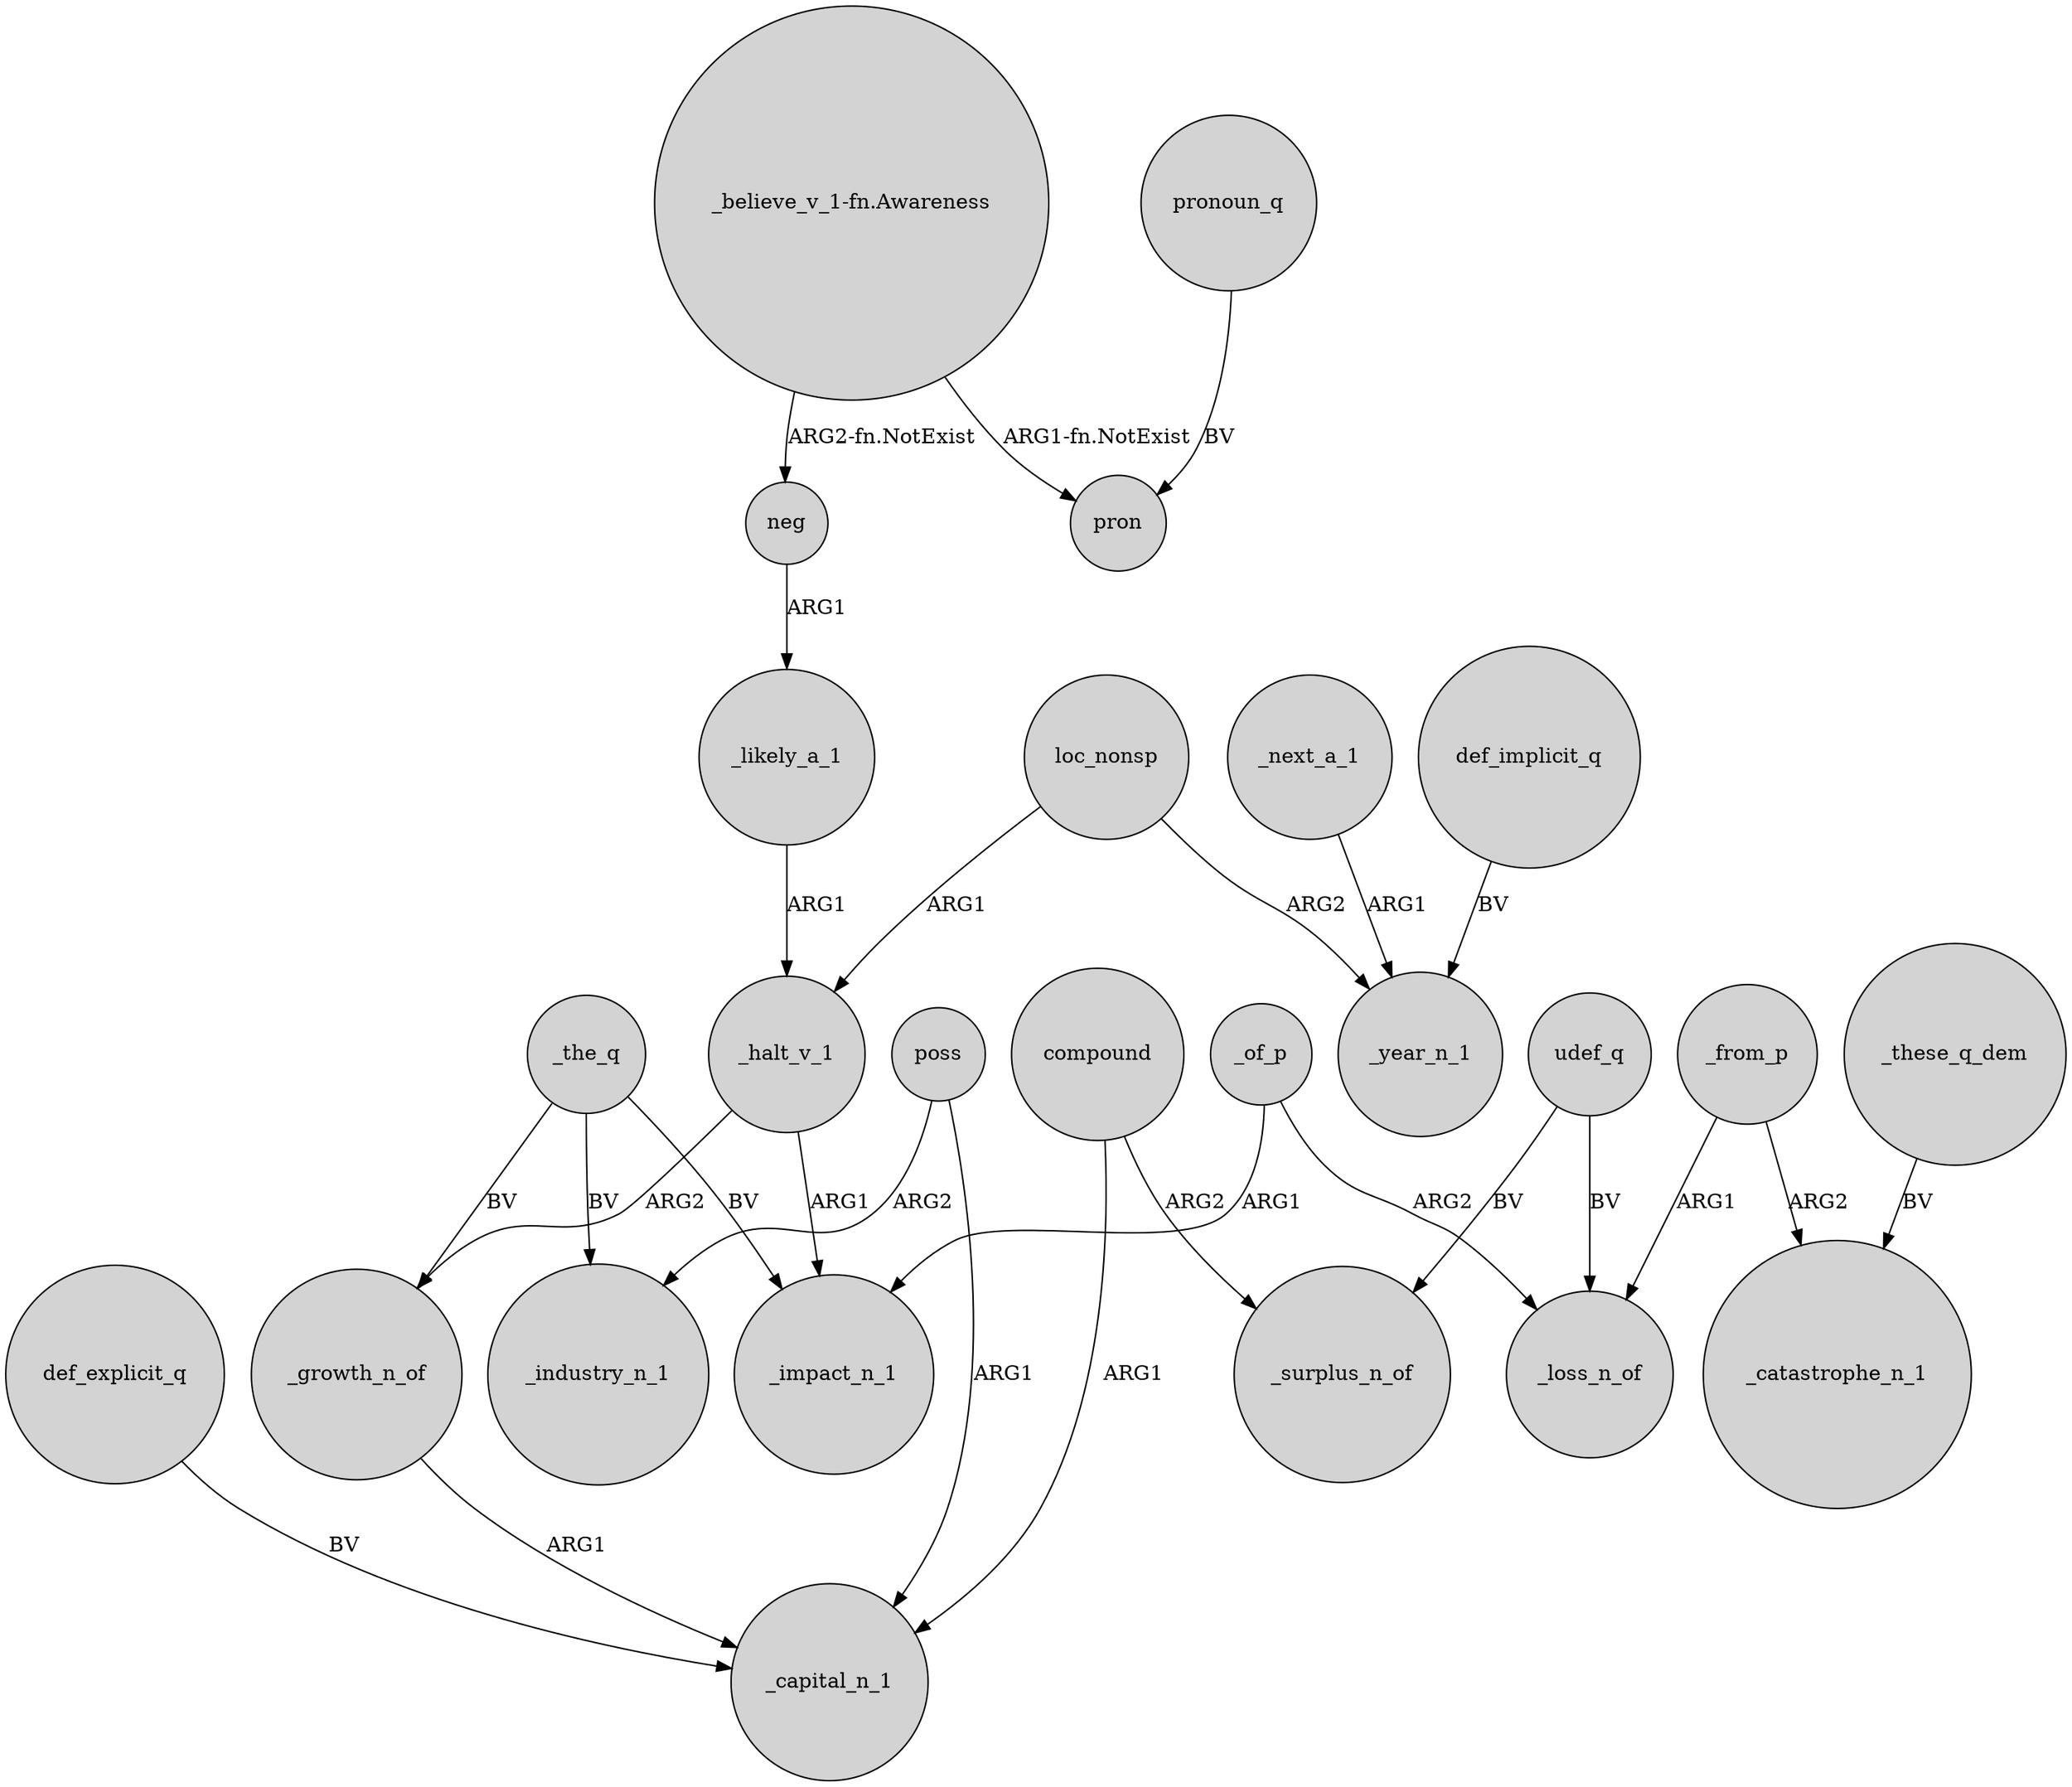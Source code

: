 digraph {
	node [shape=circle style=filled]
	def_explicit_q -> _capital_n_1 [label=BV]
	_from_p -> _loss_n_of [label=ARG1]
	def_implicit_q -> _year_n_1 [label=BV]
	_the_q -> _impact_n_1 [label=BV]
	_halt_v_1 -> _growth_n_of [label=ARG2]
	_from_p -> _catastrophe_n_1 [label=ARG2]
	poss -> _industry_n_1 [label=ARG2]
	_halt_v_1 -> _impact_n_1 [label=ARG1]
	"_believe_v_1-fn.Awareness" -> neg [label="ARG2-fn.NotExist"]
	_the_q -> _industry_n_1 [label=BV]
	_growth_n_of -> _capital_n_1 [label=ARG1]
	pronoun_q -> pron [label=BV]
	neg -> _likely_a_1 [label=ARG1]
	_of_p -> _loss_n_of [label=ARG2]
	_of_p -> _impact_n_1 [label=ARG1]
	udef_q -> _surplus_n_of [label=BV]
	_next_a_1 -> _year_n_1 [label=ARG1]
	loc_nonsp -> _year_n_1 [label=ARG2]
	compound -> _surplus_n_of [label=ARG2]
	compound -> _capital_n_1 [label=ARG1]
	_the_q -> _growth_n_of [label=BV]
	poss -> _capital_n_1 [label=ARG1]
	"_believe_v_1-fn.Awareness" -> pron [label="ARG1-fn.NotExist"]
	_likely_a_1 -> _halt_v_1 [label=ARG1]
	loc_nonsp -> _halt_v_1 [label=ARG1]
	udef_q -> _loss_n_of [label=BV]
	_these_q_dem -> _catastrophe_n_1 [label=BV]
}

